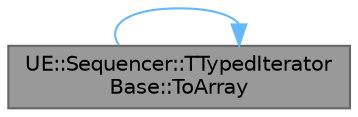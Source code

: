 digraph "UE::Sequencer::TTypedIteratorBase::ToArray"
{
 // INTERACTIVE_SVG=YES
 // LATEX_PDF_SIZE
  bgcolor="transparent";
  edge [fontname=Helvetica,fontsize=10,labelfontname=Helvetica,labelfontsize=10];
  node [fontname=Helvetica,fontsize=10,shape=box,height=0.2,width=0.4];
  rankdir="LR";
  Node1 [id="Node000001",label="UE::Sequencer::TTypedIterator\lBase::ToArray",height=0.2,width=0.4,color="gray40", fillcolor="grey60", style="filled", fontcolor="black",tooltip="Return the remaining items in this iterator as an array The state of this iterator remains unchanged."];
  Node1 -> Node1 [id="edge1_Node000001_Node000001",color="steelblue1",style="solid",tooltip=" "];
}
